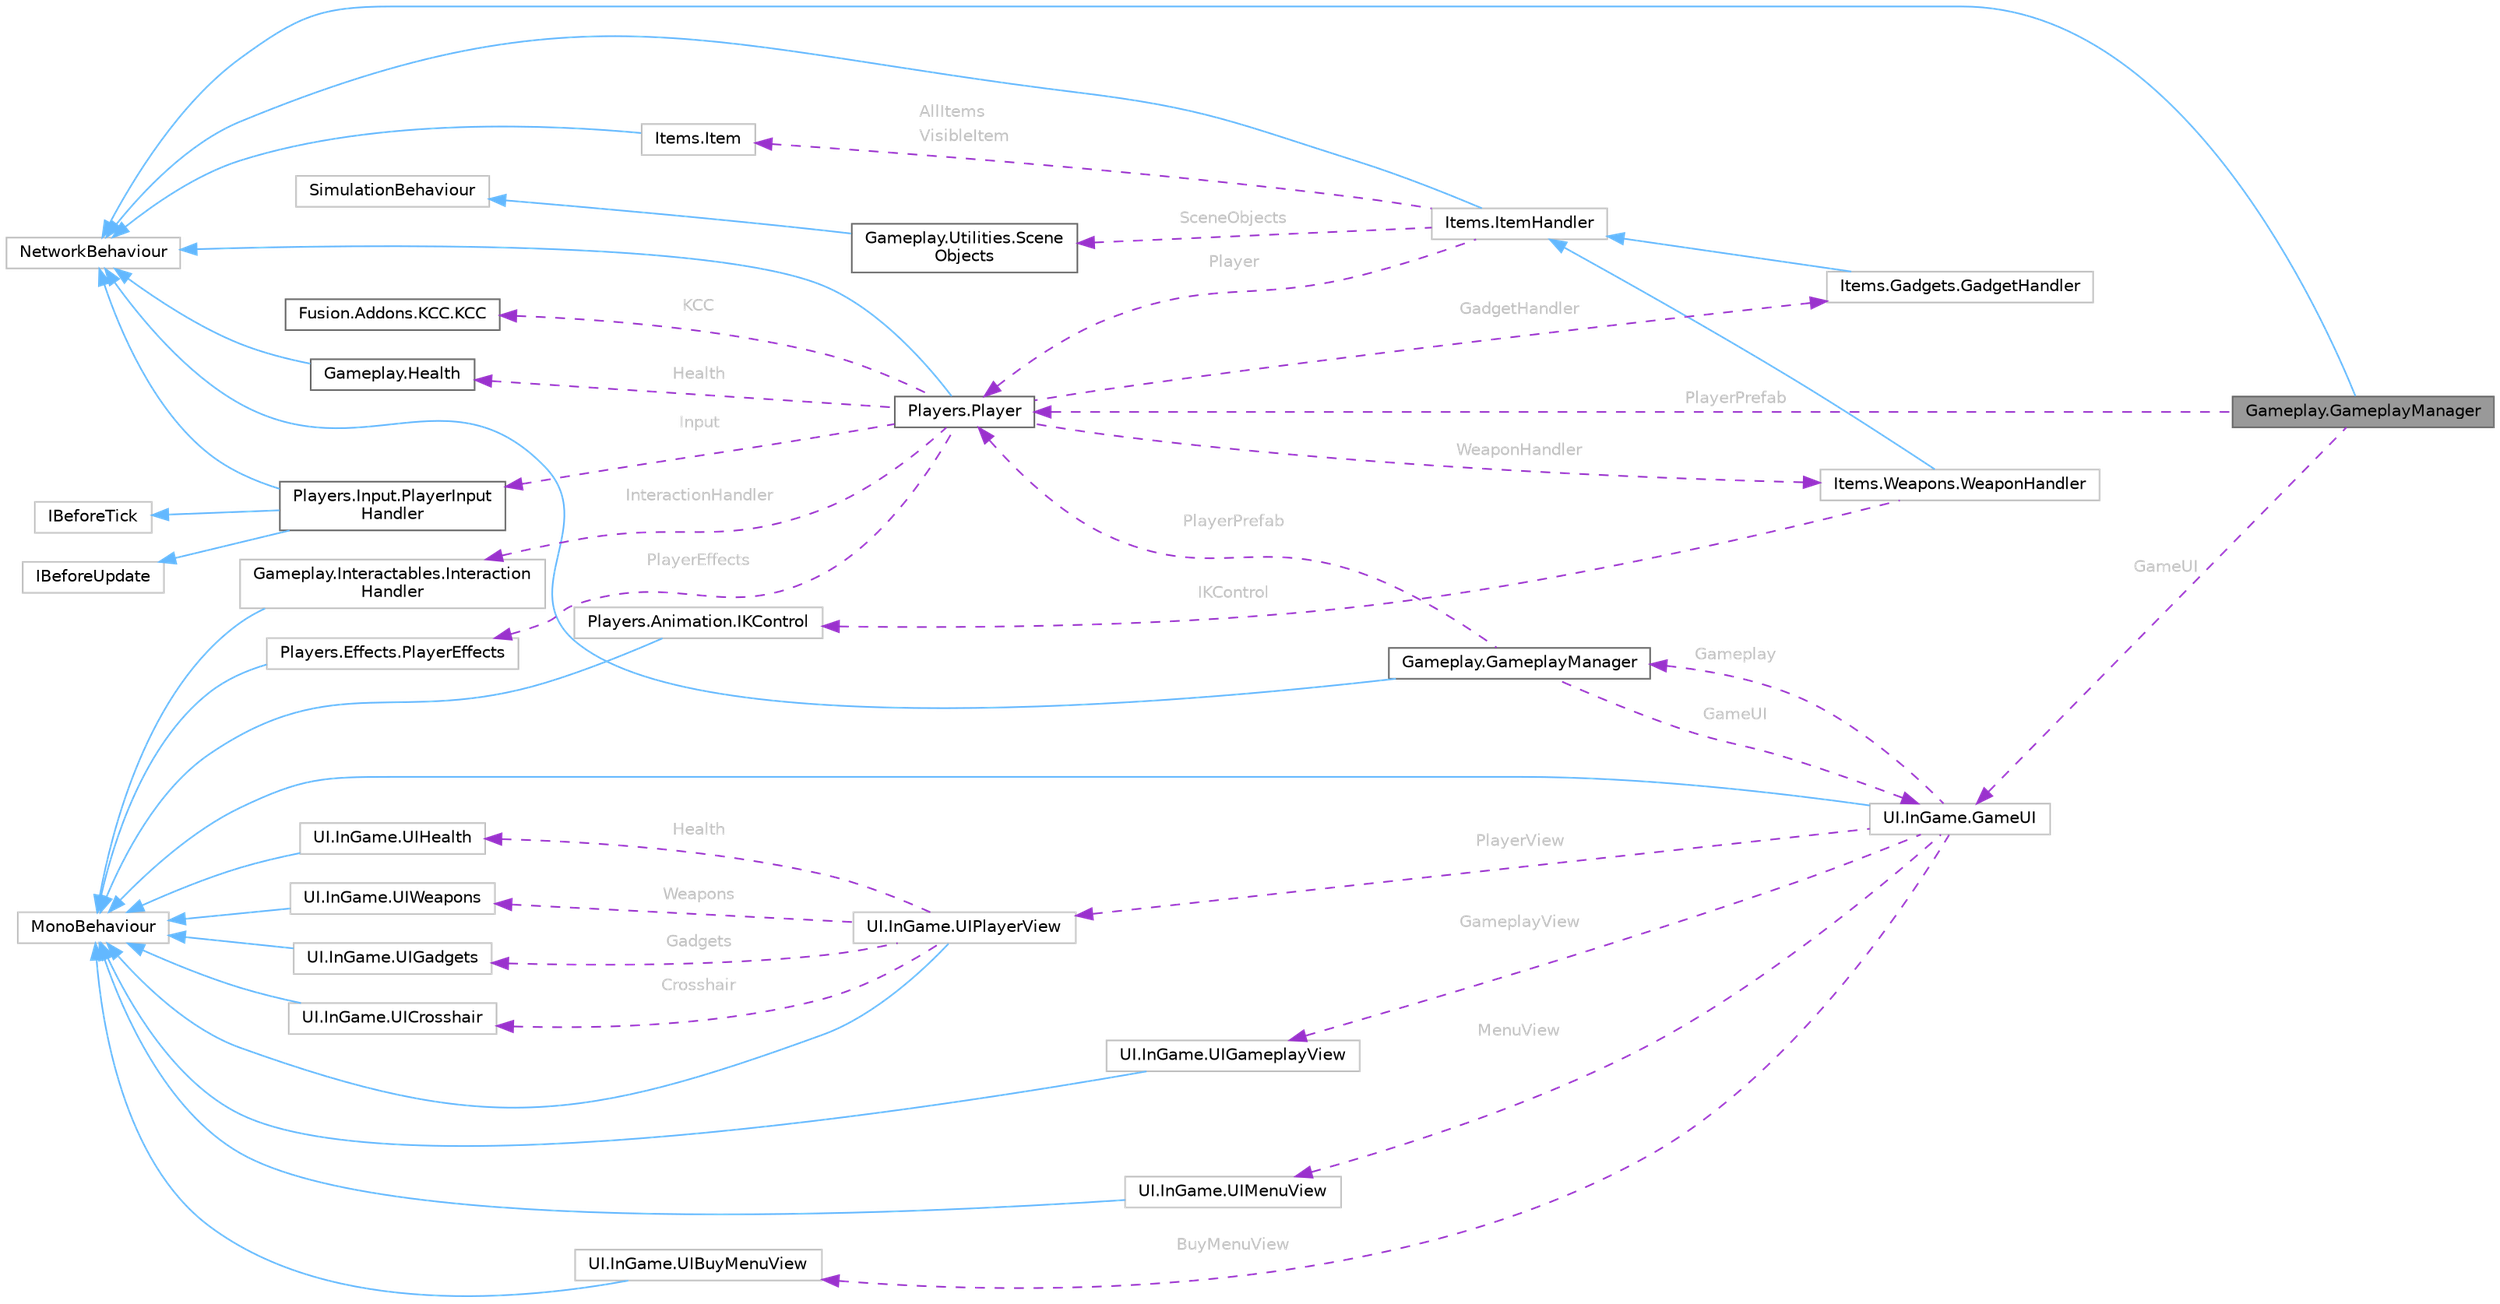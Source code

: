 digraph "Gameplay.GameplayManager"
{
 // LATEX_PDF_SIZE
  bgcolor="transparent";
  edge [fontname=Helvetica,fontsize=10,labelfontname=Helvetica,labelfontsize=10];
  node [fontname=Helvetica,fontsize=10,shape=box,height=0.2,width=0.4];
  rankdir="LR";
  Node1 [id="Node000001",label="Gameplay.GameplayManager",height=0.2,width=0.4,color="gray40", fillcolor="grey60", style="filled", fontcolor="black",tooltip="Drives gameplay logic - state, timing, handles player connect/disconnect/spawn/despawn/death,..."];
  Node2 -> Node1 [id="edge1_Node000001_Node000002",dir="back",color="steelblue1",style="solid",tooltip=" "];
  Node2 [id="Node000002",label="NetworkBehaviour",height=0.2,width=0.4,color="grey75", fillcolor="white", style="filled",tooltip=" "];
  Node3 -> Node1 [id="edge2_Node000001_Node000003",dir="back",color="darkorchid3",style="dashed",tooltip=" ",label=<<TABLE CELLBORDER="0" BORDER="0"><TR><TD VALIGN="top" ALIGN="LEFT" CELLPADDING="1" CELLSPACING="0">GameUI</TD></TR>
</TABLE>> ,fontcolor="grey" ];
  Node3 [id="Node000003",label="UI.InGame.GameUI",height=0.2,width=0.4,color="grey75", fillcolor="white", style="filled",URL="$class_u_i_1_1_in_game_1_1_game_u_i.html",tooltip=" "];
  Node4 -> Node3 [id="edge3_Node000003_Node000004",dir="back",color="steelblue1",style="solid",tooltip=" "];
  Node4 [id="Node000004",label="MonoBehaviour",height=0.2,width=0.4,color="grey75", fillcolor="white", style="filled",tooltip=" "];
  Node5 -> Node3 [id="edge4_Node000003_Node000005",dir="back",color="darkorchid3",style="dashed",tooltip=" ",label=<<TABLE CELLBORDER="0" BORDER="0"><TR><TD VALIGN="top" ALIGN="LEFT" CELLPADDING="1" CELLSPACING="0">Gameplay</TD></TR>
</TABLE>> ,fontcolor="grey" ];
  Node5 [id="Node000005",label="Gameplay.GameplayManager",height=0.2,width=0.4,color="gray40", fillcolor="white", style="filled",URL="$class_gameplay_1_1_gameplay_manager.html",tooltip="Drives gameplay logic - state, timing, handles player connect/disconnect/spawn/despawn/death,..."];
  Node2 -> Node5 [id="edge5_Node000005_Node000002",dir="back",color="steelblue1",style="solid",tooltip=" "];
  Node3 -> Node5 [id="edge6_Node000005_Node000003",dir="back",color="darkorchid3",style="dashed",tooltip=" ",label=<<TABLE CELLBORDER="0" BORDER="0"><TR><TD VALIGN="top" ALIGN="LEFT" CELLPADDING="1" CELLSPACING="0">GameUI</TD></TR>
</TABLE>> ,fontcolor="grey" ];
  Node6 -> Node5 [id="edge7_Node000005_Node000006",dir="back",color="darkorchid3",style="dashed",tooltip=" ",label=<<TABLE CELLBORDER="0" BORDER="0"><TR><TD VALIGN="top" ALIGN="LEFT" CELLPADDING="1" CELLSPACING="0">PlayerPrefab</TD></TR>
</TABLE>> ,fontcolor="grey" ];
  Node6 [id="Node000006",label="Players.Player",height=0.2,width=0.4,color="gray40", fillcolor="white", style="filled",URL="$class_players_1_1_player.html",tooltip="Main player script which handles input processing, visuals."];
  Node2 -> Node6 [id="edge8_Node000006_Node000002",dir="back",color="steelblue1",style="solid",tooltip=" "];
  Node7 -> Node6 [id="edge9_Node000006_Node000007",dir="back",color="darkorchid3",style="dashed",tooltip=" ",label=<<TABLE CELLBORDER="0" BORDER="0"><TR><TD VALIGN="top" ALIGN="LEFT" CELLPADDING="1" CELLSPACING="0">KCC</TD></TR>
</TABLE>> ,fontcolor="grey" ];
  Node7 [id="Node000007",label="Fusion.Addons.KCC.KCC",height=0.2,width=0.4,color="gray40", fillcolor="white", style="filled",URL="$class_fusion_1_1_addons_1_1_k_c_c_1_1_k_c_c.html",tooltip="Partial implementation of KCC class to extend public API with sprint functionality."];
  Node8 -> Node6 [id="edge10_Node000006_Node000008",dir="back",color="darkorchid3",style="dashed",tooltip=" ",label=<<TABLE CELLBORDER="0" BORDER="0"><TR><TD VALIGN="top" ALIGN="LEFT" CELLPADDING="1" CELLSPACING="0">Health</TD></TR>
</TABLE>> ,fontcolor="grey" ];
  Node8 [id="Node000008",label="Gameplay.Health",height=0.2,width=0.4,color="gray40", fillcolor="white", style="filled",URL="$class_gameplay_1_1_health.html",tooltip="Stores player or object health, triggers heal/damage effects and informs about player death."];
  Node2 -> Node8 [id="edge11_Node000008_Node000002",dir="back",color="steelblue1",style="solid",tooltip=" "];
  Node9 -> Node6 [id="edge12_Node000006_Node000009",dir="back",color="darkorchid3",style="dashed",tooltip=" ",label=<<TABLE CELLBORDER="0" BORDER="0"><TR><TD VALIGN="top" ALIGN="LEFT" CELLPADDING="1" CELLSPACING="0">WeaponHandler</TD></TR>
</TABLE>> ,fontcolor="grey" ];
  Node9 [id="Node000009",label="Items.Weapons.WeaponHandler",height=0.2,width=0.4,color="grey75", fillcolor="white", style="filled",URL="$class_items_1_1_weapons_1_1_weapon_handler.html",tooltip=" "];
  Node10 -> Node9 [id="edge13_Node000009_Node000010",dir="back",color="steelblue1",style="solid",tooltip=" "];
  Node10 [id="Node000010",label="Items.ItemHandler",height=0.2,width=0.4,color="grey75", fillcolor="white", style="filled",URL="$class_items_1_1_item_handler.html",tooltip=" "];
  Node2 -> Node10 [id="edge14_Node000010_Node000002",dir="back",color="steelblue1",style="solid",tooltip=" "];
  Node6 -> Node10 [id="edge15_Node000010_Node000006",dir="back",color="darkorchid3",style="dashed",tooltip=" ",label=<<TABLE CELLBORDER="0" BORDER="0"><TR><TD VALIGN="top" ALIGN="LEFT" CELLPADDING="1" CELLSPACING="0">Player</TD></TR>
</TABLE>> ,fontcolor="grey" ];
  Node11 -> Node10 [id="edge16_Node000010_Node000011",dir="back",color="darkorchid3",style="dashed",tooltip=" ",label=<<TABLE CELLBORDER="0" BORDER="0"><TR><TD VALIGN="top" ALIGN="LEFT" CELLPADDING="1" CELLSPACING="0">AllItems</TD></TR>
<TR><TD VALIGN="top" ALIGN="LEFT" CELLPADDING="1" CELLSPACING="0">VisibleItem</TD></TR>
</TABLE>> ,fontcolor="grey" ];
  Node11 [id="Node000011",label="Items.Item",height=0.2,width=0.4,color="grey75", fillcolor="white", style="filled",URL="$class_items_1_1_item.html",tooltip=" "];
  Node2 -> Node11 [id="edge17_Node000011_Node000002",dir="back",color="steelblue1",style="solid",tooltip=" "];
  Node12 -> Node10 [id="edge18_Node000010_Node000012",dir="back",color="darkorchid3",style="dashed",tooltip=" ",label=<<TABLE CELLBORDER="0" BORDER="0"><TR><TD VALIGN="top" ALIGN="LEFT" CELLPADDING="1" CELLSPACING="0">SceneObjects</TD></TR>
</TABLE>> ,fontcolor="grey" ];
  Node12 [id="Node000012",label="Gameplay.Utilities.Scene\lObjects",height=0.2,width=0.4,color="gray40", fillcolor="white", style="filled",URL="$class_gameplay_1_1_utilities_1_1_scene_objects.html",tooltip="Singleton on Runner used to obtain scene object references using lazy getters."];
  Node13 -> Node12 [id="edge19_Node000012_Node000013",dir="back",color="steelblue1",style="solid",tooltip=" "];
  Node13 [id="Node000013",label="SimulationBehaviour",height=0.2,width=0.4,color="grey75", fillcolor="white", style="filled",tooltip=" "];
  Node14 -> Node9 [id="edge20_Node000009_Node000014",dir="back",color="darkorchid3",style="dashed",tooltip=" ",label=<<TABLE CELLBORDER="0" BORDER="0"><TR><TD VALIGN="top" ALIGN="LEFT" CELLPADDING="1" CELLSPACING="0">IKControl</TD></TR>
</TABLE>> ,fontcolor="grey" ];
  Node14 [id="Node000014",label="Players.Animation.IKControl",height=0.2,width=0.4,color="grey75", fillcolor="white", style="filled",URL="$class_players_1_1_animation_1_1_i_k_control.html",tooltip=" "];
  Node4 -> Node14 [id="edge21_Node000014_Node000004",dir="back",color="steelblue1",style="solid",tooltip=" "];
  Node15 -> Node6 [id="edge22_Node000006_Node000015",dir="back",color="darkorchid3",style="dashed",tooltip=" ",label=<<TABLE CELLBORDER="0" BORDER="0"><TR><TD VALIGN="top" ALIGN="LEFT" CELLPADDING="1" CELLSPACING="0">GadgetHandler</TD></TR>
</TABLE>> ,fontcolor="grey" ];
  Node15 [id="Node000015",label="Items.Gadgets.GadgetHandler",height=0.2,width=0.4,color="grey75", fillcolor="white", style="filled",URL="$class_items_1_1_gadgets_1_1_gadget_handler.html",tooltip=" "];
  Node10 -> Node15 [id="edge23_Node000015_Node000010",dir="back",color="steelblue1",style="solid",tooltip=" "];
  Node16 -> Node6 [id="edge24_Node000006_Node000016",dir="back",color="darkorchid3",style="dashed",tooltip=" ",label=<<TABLE CELLBORDER="0" BORDER="0"><TR><TD VALIGN="top" ALIGN="LEFT" CELLPADDING="1" CELLSPACING="0">InteractionHandler</TD></TR>
</TABLE>> ,fontcolor="grey" ];
  Node16 [id="Node000016",label="Gameplay.Interactables.Interaction\lHandler",height=0.2,width=0.4,color="grey75", fillcolor="white", style="filled",URL="$class_gameplay_1_1_interactables_1_1_interaction_handler.html",tooltip=" "];
  Node4 -> Node16 [id="edge25_Node000016_Node000004",dir="back",color="steelblue1",style="solid",tooltip=" "];
  Node17 -> Node6 [id="edge26_Node000006_Node000017",dir="back",color="darkorchid3",style="dashed",tooltip=" ",label=<<TABLE CELLBORDER="0" BORDER="0"><TR><TD VALIGN="top" ALIGN="LEFT" CELLPADDING="1" CELLSPACING="0">Input</TD></TR>
</TABLE>> ,fontcolor="grey" ];
  Node17 [id="Node000017",label="Players.Input.PlayerInput\lHandler",height=0.2,width=0.4,color="gray40", fillcolor="white", style="filled",URL="$class_players_1_1_input_1_1_player_input_handler.html",tooltip="Handles player input."];
  Node2 -> Node17 [id="edge27_Node000017_Node000002",dir="back",color="steelblue1",style="solid",tooltip=" "];
  Node18 -> Node17 [id="edge28_Node000017_Node000018",dir="back",color="steelblue1",style="solid",tooltip=" "];
  Node18 [id="Node000018",label="IBeforeUpdate",height=0.2,width=0.4,color="grey75", fillcolor="white", style="filled",tooltip=" "];
  Node19 -> Node17 [id="edge29_Node000017_Node000019",dir="back",color="steelblue1",style="solid",tooltip=" "];
  Node19 [id="Node000019",label="IBeforeTick",height=0.2,width=0.4,color="grey75", fillcolor="white", style="filled",tooltip=" "];
  Node20 -> Node6 [id="edge30_Node000006_Node000020",dir="back",color="darkorchid3",style="dashed",tooltip=" ",label=<<TABLE CELLBORDER="0" BORDER="0"><TR><TD VALIGN="top" ALIGN="LEFT" CELLPADDING="1" CELLSPACING="0">PlayerEffects</TD></TR>
</TABLE>> ,fontcolor="grey" ];
  Node20 [id="Node000020",label="Players.Effects.PlayerEffects",height=0.2,width=0.4,color="grey75", fillcolor="white", style="filled",URL="$class_players_1_1_effects_1_1_player_effects.html",tooltip=" "];
  Node4 -> Node20 [id="edge31_Node000020_Node000004",dir="back",color="steelblue1",style="solid",tooltip=" "];
  Node21 -> Node3 [id="edge32_Node000003_Node000021",dir="back",color="darkorchid3",style="dashed",tooltip=" ",label=<<TABLE CELLBORDER="0" BORDER="0"><TR><TD VALIGN="top" ALIGN="LEFT" CELLPADDING="1" CELLSPACING="0">PlayerView</TD></TR>
</TABLE>> ,fontcolor="grey" ];
  Node21 [id="Node000021",label="UI.InGame.UIPlayerView",height=0.2,width=0.4,color="grey75", fillcolor="white", style="filled",URL="$class_u_i_1_1_in_game_1_1_u_i_player_view.html",tooltip=" "];
  Node4 -> Node21 [id="edge33_Node000021_Node000004",dir="back",color="steelblue1",style="solid",tooltip=" "];
  Node22 -> Node21 [id="edge34_Node000021_Node000022",dir="back",color="darkorchid3",style="dashed",tooltip=" ",label=<<TABLE CELLBORDER="0" BORDER="0"><TR><TD VALIGN="top" ALIGN="LEFT" CELLPADDING="1" CELLSPACING="0">Health</TD></TR>
</TABLE>> ,fontcolor="grey" ];
  Node22 [id="Node000022",label="UI.InGame.UIHealth",height=0.2,width=0.4,color="grey75", fillcolor="white", style="filled",URL="$class_u_i_1_1_in_game_1_1_u_i_health.html",tooltip=" "];
  Node4 -> Node22 [id="edge35_Node000022_Node000004",dir="back",color="steelblue1",style="solid",tooltip=" "];
  Node23 -> Node21 [id="edge36_Node000021_Node000023",dir="back",color="darkorchid3",style="dashed",tooltip=" ",label=<<TABLE CELLBORDER="0" BORDER="0"><TR><TD VALIGN="top" ALIGN="LEFT" CELLPADDING="1" CELLSPACING="0">Weapons</TD></TR>
</TABLE>> ,fontcolor="grey" ];
  Node23 [id="Node000023",label="UI.InGame.UIWeapons",height=0.2,width=0.4,color="grey75", fillcolor="white", style="filled",URL="$class_u_i_1_1_in_game_1_1_u_i_weapons.html",tooltip=" "];
  Node4 -> Node23 [id="edge37_Node000023_Node000004",dir="back",color="steelblue1",style="solid",tooltip=" "];
  Node24 -> Node21 [id="edge38_Node000021_Node000024",dir="back",color="darkorchid3",style="dashed",tooltip=" ",label=<<TABLE CELLBORDER="0" BORDER="0"><TR><TD VALIGN="top" ALIGN="LEFT" CELLPADDING="1" CELLSPACING="0">Gadgets</TD></TR>
</TABLE>> ,fontcolor="grey" ];
  Node24 [id="Node000024",label="UI.InGame.UIGadgets",height=0.2,width=0.4,color="grey75", fillcolor="white", style="filled",URL="$class_u_i_1_1_in_game_1_1_u_i_gadgets.html",tooltip=" "];
  Node4 -> Node24 [id="edge39_Node000024_Node000004",dir="back",color="steelblue1",style="solid",tooltip=" "];
  Node25 -> Node21 [id="edge40_Node000021_Node000025",dir="back",color="darkorchid3",style="dashed",tooltip=" ",label=<<TABLE CELLBORDER="0" BORDER="0"><TR><TD VALIGN="top" ALIGN="LEFT" CELLPADDING="1" CELLSPACING="0">Crosshair</TD></TR>
</TABLE>> ,fontcolor="grey" ];
  Node25 [id="Node000025",label="UI.InGame.UICrosshair",height=0.2,width=0.4,color="grey75", fillcolor="white", style="filled",URL="$class_u_i_1_1_in_game_1_1_u_i_crosshair.html",tooltip=" "];
  Node4 -> Node25 [id="edge41_Node000025_Node000004",dir="back",color="steelblue1",style="solid",tooltip=" "];
  Node26 -> Node3 [id="edge42_Node000003_Node000026",dir="back",color="darkorchid3",style="dashed",tooltip=" ",label=<<TABLE CELLBORDER="0" BORDER="0"><TR><TD VALIGN="top" ALIGN="LEFT" CELLPADDING="1" CELLSPACING="0">GameplayView</TD></TR>
</TABLE>> ,fontcolor="grey" ];
  Node26 [id="Node000026",label="UI.InGame.UIGameplayView",height=0.2,width=0.4,color="grey75", fillcolor="white", style="filled",URL="$class_u_i_1_1_in_game_1_1_u_i_gameplay_view.html",tooltip=" "];
  Node4 -> Node26 [id="edge43_Node000026_Node000004",dir="back",color="steelblue1",style="solid",tooltip=" "];
  Node27 -> Node3 [id="edge44_Node000003_Node000027",dir="back",color="darkorchid3",style="dashed",tooltip=" ",label=<<TABLE CELLBORDER="0" BORDER="0"><TR><TD VALIGN="top" ALIGN="LEFT" CELLPADDING="1" CELLSPACING="0">MenuView</TD></TR>
</TABLE>> ,fontcolor="grey" ];
  Node27 [id="Node000027",label="UI.InGame.UIMenuView",height=0.2,width=0.4,color="grey75", fillcolor="white", style="filled",URL="$class_u_i_1_1_in_game_1_1_u_i_menu_view.html",tooltip=" "];
  Node4 -> Node27 [id="edge45_Node000027_Node000004",dir="back",color="steelblue1",style="solid",tooltip=" "];
  Node28 -> Node3 [id="edge46_Node000003_Node000028",dir="back",color="darkorchid3",style="dashed",tooltip=" ",label=<<TABLE CELLBORDER="0" BORDER="0"><TR><TD VALIGN="top" ALIGN="LEFT" CELLPADDING="1" CELLSPACING="0">BuyMenuView</TD></TR>
</TABLE>> ,fontcolor="grey" ];
  Node28 [id="Node000028",label="UI.InGame.UIBuyMenuView",height=0.2,width=0.4,color="grey75", fillcolor="white", style="filled",URL="$class_u_i_1_1_in_game_1_1_u_i_buy_menu_view.html",tooltip=" "];
  Node4 -> Node28 [id="edge47_Node000028_Node000004",dir="back",color="steelblue1",style="solid",tooltip=" "];
  Node6 -> Node1 [id="edge48_Node000001_Node000006",dir="back",color="darkorchid3",style="dashed",tooltip=" ",label=<<TABLE CELLBORDER="0" BORDER="0"><TR><TD VALIGN="top" ALIGN="LEFT" CELLPADDING="1" CELLSPACING="0">PlayerPrefab</TD></TR>
</TABLE>> ,fontcolor="grey" ];
}
